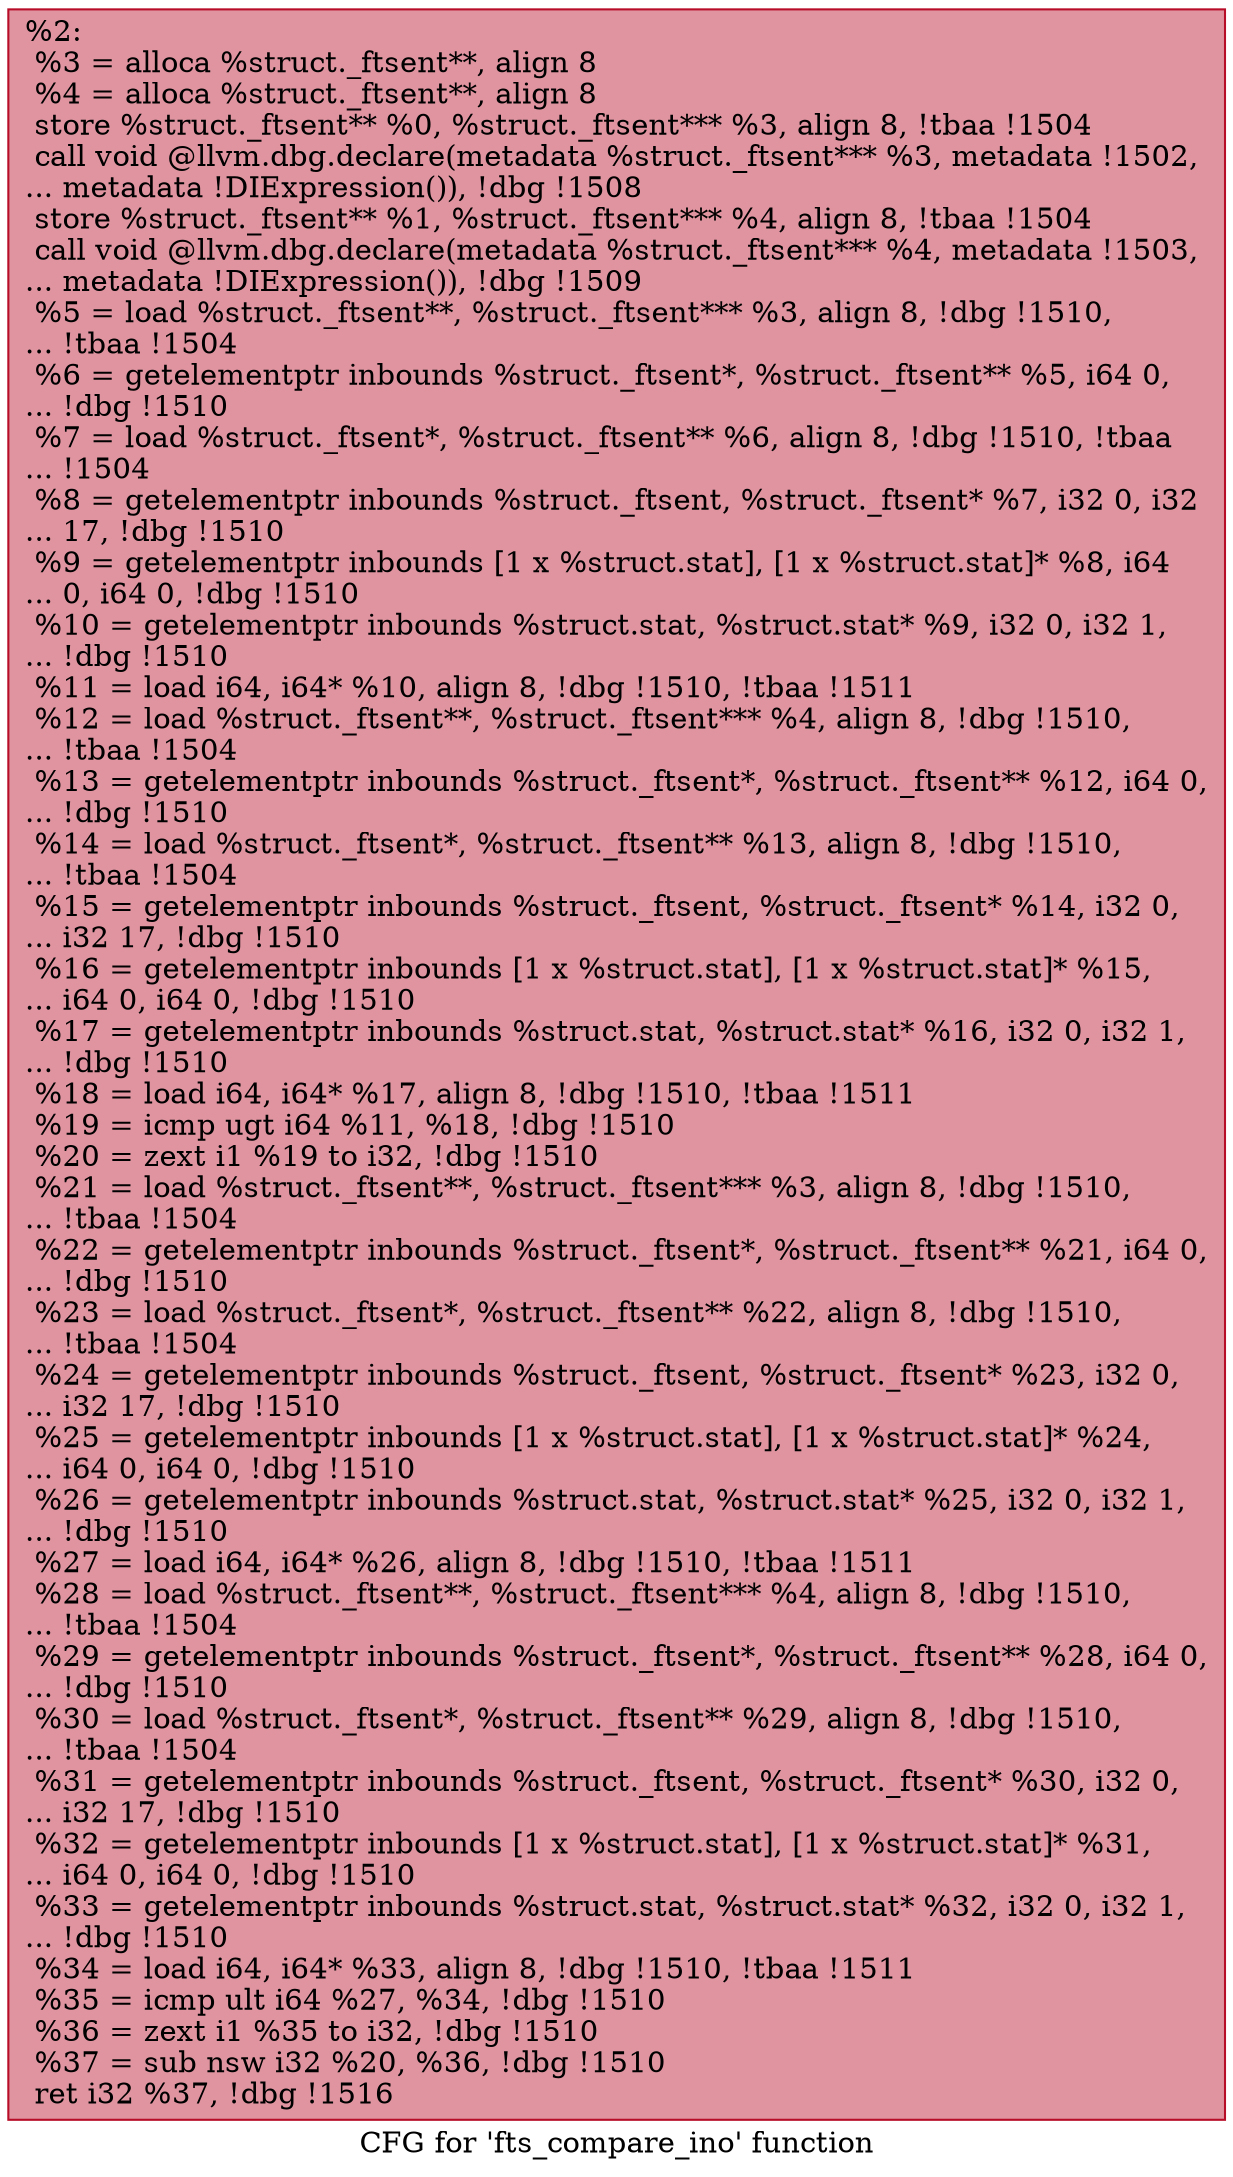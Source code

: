digraph "CFG for 'fts_compare_ino' function" {
	label="CFG for 'fts_compare_ino' function";

	Node0x1462020 [shape=record,color="#b70d28ff", style=filled, fillcolor="#b70d2870",label="{%2:\l  %3 = alloca %struct._ftsent**, align 8\l  %4 = alloca %struct._ftsent**, align 8\l  store %struct._ftsent** %0, %struct._ftsent*** %3, align 8, !tbaa !1504\l  call void @llvm.dbg.declare(metadata %struct._ftsent*** %3, metadata !1502,\l... metadata !DIExpression()), !dbg !1508\l  store %struct._ftsent** %1, %struct._ftsent*** %4, align 8, !tbaa !1504\l  call void @llvm.dbg.declare(metadata %struct._ftsent*** %4, metadata !1503,\l... metadata !DIExpression()), !dbg !1509\l  %5 = load %struct._ftsent**, %struct._ftsent*** %3, align 8, !dbg !1510,\l... !tbaa !1504\l  %6 = getelementptr inbounds %struct._ftsent*, %struct._ftsent** %5, i64 0,\l... !dbg !1510\l  %7 = load %struct._ftsent*, %struct._ftsent** %6, align 8, !dbg !1510, !tbaa\l... !1504\l  %8 = getelementptr inbounds %struct._ftsent, %struct._ftsent* %7, i32 0, i32\l... 17, !dbg !1510\l  %9 = getelementptr inbounds [1 x %struct.stat], [1 x %struct.stat]* %8, i64\l... 0, i64 0, !dbg !1510\l  %10 = getelementptr inbounds %struct.stat, %struct.stat* %9, i32 0, i32 1,\l... !dbg !1510\l  %11 = load i64, i64* %10, align 8, !dbg !1510, !tbaa !1511\l  %12 = load %struct._ftsent**, %struct._ftsent*** %4, align 8, !dbg !1510,\l... !tbaa !1504\l  %13 = getelementptr inbounds %struct._ftsent*, %struct._ftsent** %12, i64 0,\l... !dbg !1510\l  %14 = load %struct._ftsent*, %struct._ftsent** %13, align 8, !dbg !1510,\l... !tbaa !1504\l  %15 = getelementptr inbounds %struct._ftsent, %struct._ftsent* %14, i32 0,\l... i32 17, !dbg !1510\l  %16 = getelementptr inbounds [1 x %struct.stat], [1 x %struct.stat]* %15,\l... i64 0, i64 0, !dbg !1510\l  %17 = getelementptr inbounds %struct.stat, %struct.stat* %16, i32 0, i32 1,\l... !dbg !1510\l  %18 = load i64, i64* %17, align 8, !dbg !1510, !tbaa !1511\l  %19 = icmp ugt i64 %11, %18, !dbg !1510\l  %20 = zext i1 %19 to i32, !dbg !1510\l  %21 = load %struct._ftsent**, %struct._ftsent*** %3, align 8, !dbg !1510,\l... !tbaa !1504\l  %22 = getelementptr inbounds %struct._ftsent*, %struct._ftsent** %21, i64 0,\l... !dbg !1510\l  %23 = load %struct._ftsent*, %struct._ftsent** %22, align 8, !dbg !1510,\l... !tbaa !1504\l  %24 = getelementptr inbounds %struct._ftsent, %struct._ftsent* %23, i32 0,\l... i32 17, !dbg !1510\l  %25 = getelementptr inbounds [1 x %struct.stat], [1 x %struct.stat]* %24,\l... i64 0, i64 0, !dbg !1510\l  %26 = getelementptr inbounds %struct.stat, %struct.stat* %25, i32 0, i32 1,\l... !dbg !1510\l  %27 = load i64, i64* %26, align 8, !dbg !1510, !tbaa !1511\l  %28 = load %struct._ftsent**, %struct._ftsent*** %4, align 8, !dbg !1510,\l... !tbaa !1504\l  %29 = getelementptr inbounds %struct._ftsent*, %struct._ftsent** %28, i64 0,\l... !dbg !1510\l  %30 = load %struct._ftsent*, %struct._ftsent** %29, align 8, !dbg !1510,\l... !tbaa !1504\l  %31 = getelementptr inbounds %struct._ftsent, %struct._ftsent* %30, i32 0,\l... i32 17, !dbg !1510\l  %32 = getelementptr inbounds [1 x %struct.stat], [1 x %struct.stat]* %31,\l... i64 0, i64 0, !dbg !1510\l  %33 = getelementptr inbounds %struct.stat, %struct.stat* %32, i32 0, i32 1,\l... !dbg !1510\l  %34 = load i64, i64* %33, align 8, !dbg !1510, !tbaa !1511\l  %35 = icmp ult i64 %27, %34, !dbg !1510\l  %36 = zext i1 %35 to i32, !dbg !1510\l  %37 = sub nsw i32 %20, %36, !dbg !1510\l  ret i32 %37, !dbg !1516\l}"];
}
